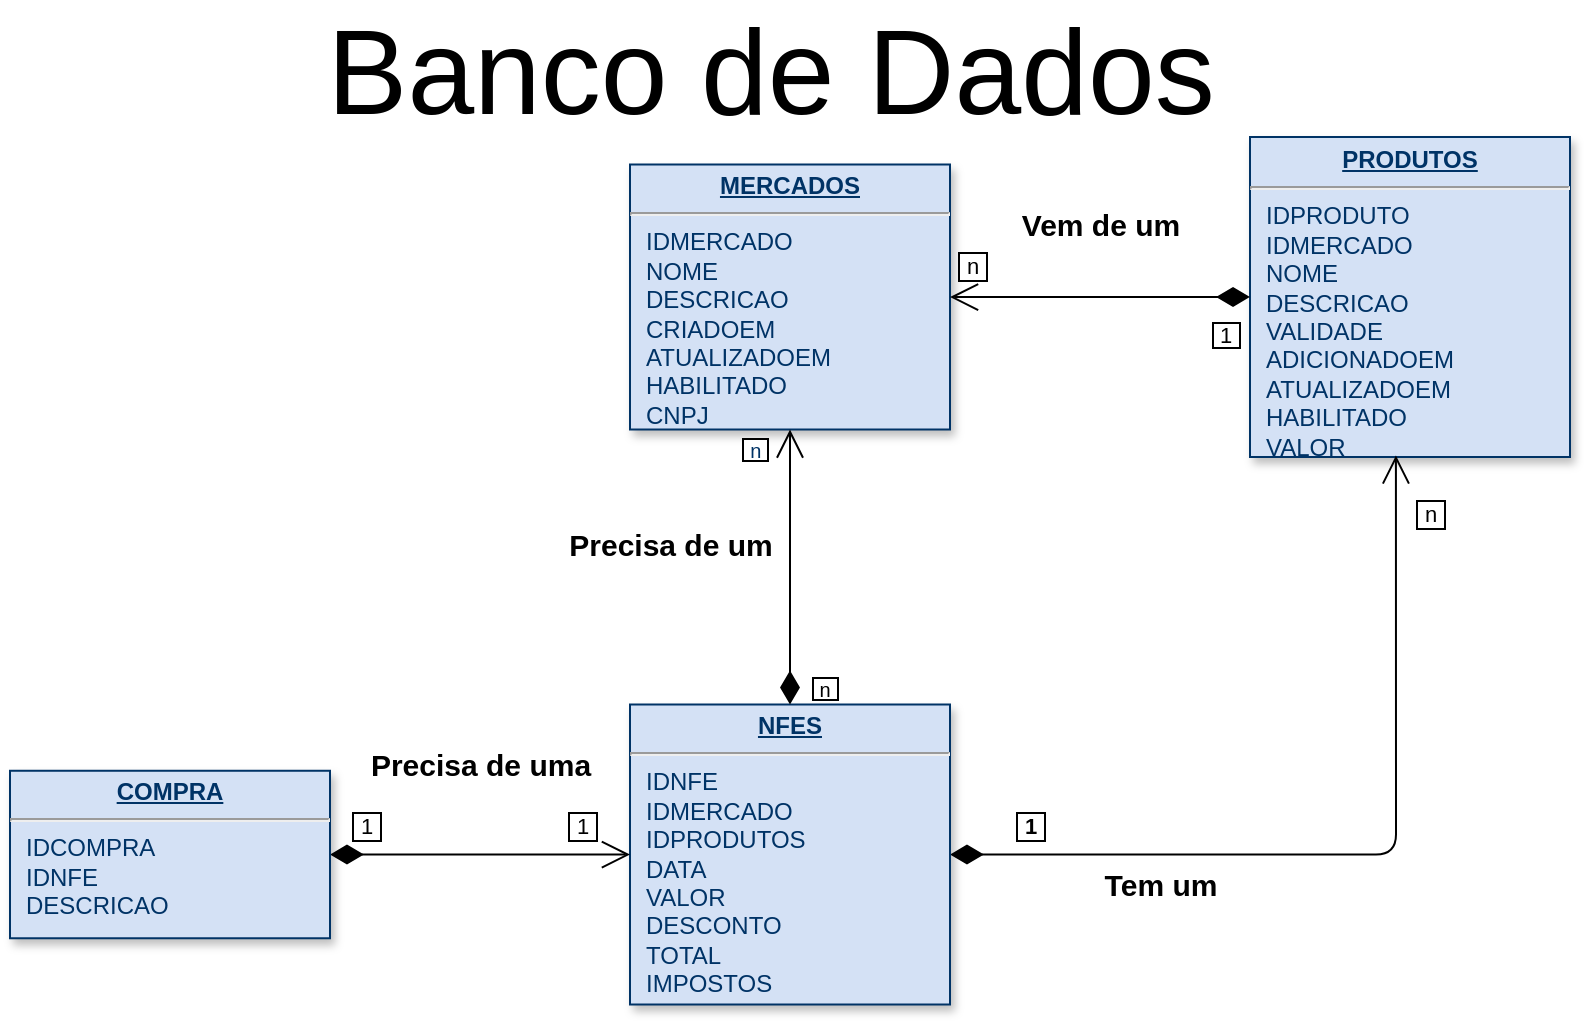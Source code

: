 <mxfile version="15.7.0" type="github">
  <diagram name="Page-1" id="efa7a0a1-bf9b-a30e-e6df-94a7791c09e9">
    <mxGraphModel dx="1422" dy="790" grid="1" gridSize="10" guides="1" tooltips="1" connect="1" arrows="1" fold="1" page="1" pageScale="1" pageWidth="1169" pageHeight="827" background="none" math="0" shadow="0">
      <root>
        <mxCell id="0" />
        <mxCell id="1" parent="0" />
        <mxCell id="20" value="&lt;p style=&quot;margin: 0px ; margin-top: 4px ; text-align: center ; text-decoration: underline&quot;&gt;&lt;strong&gt;MERCADOS&lt;/strong&gt;&lt;/p&gt;&lt;hr&gt;&lt;p style=&quot;margin: 0px ; margin-left: 8px&quot;&gt;IDMERCADO&lt;/p&gt;&lt;p style=&quot;margin: 0px ; margin-left: 8px&quot;&gt;NOME&lt;/p&gt;&lt;p style=&quot;margin: 0px ; margin-left: 8px&quot;&gt;DESCRICAO&lt;/p&gt;&lt;p style=&quot;margin: 0px ; margin-left: 8px&quot;&gt;CRIADOEM&lt;/p&gt;&lt;p style=&quot;margin: 0px ; margin-left: 8px&quot;&gt;ATUALIZADOEM&lt;/p&gt;&lt;p style=&quot;margin: 0px ; margin-left: 8px&quot;&gt;HABILITADO&lt;/p&gt;&lt;p style=&quot;margin: 0px ; margin-left: 8px&quot;&gt;CNPJ&lt;/p&gt;" style="verticalAlign=top;align=left;overflow=fill;fontSize=12;fontFamily=Helvetica;html=1;strokeColor=#003366;shadow=1;fillColor=#D4E1F5;fontColor=#003366" parent="1" vertex="1">
          <mxGeometry x="320" y="86.25" width="160" height="132.5" as="geometry" />
        </mxCell>
        <mxCell id="21" value="&lt;p style=&quot;margin: 0px ; margin-top: 4px ; text-align: center ; text-decoration: underline&quot;&gt;&lt;b&gt;PRODUTOS&lt;/b&gt;&lt;/p&gt;&lt;hr&gt;&lt;p style=&quot;margin: 0px ; margin-left: 8px&quot;&gt;IDPRODUTO&lt;/p&gt;&lt;p style=&quot;margin: 0px ; margin-left: 8px&quot;&gt;IDMERCADO&lt;/p&gt;&lt;p style=&quot;margin: 0px ; margin-left: 8px&quot;&gt;NOME&lt;/p&gt;&lt;p style=&quot;margin: 0px ; margin-left: 8px&quot;&gt;DESCRICAO&lt;/p&gt;&lt;p style=&quot;margin: 0px ; margin-left: 8px&quot;&gt;VALIDADE&lt;/p&gt;&lt;p style=&quot;margin: 0px ; margin-left: 8px&quot;&gt;ADICIONADOEM&lt;/p&gt;&lt;p style=&quot;margin: 0px ; margin-left: 8px&quot;&gt;ATUALIZADOEM&lt;/p&gt;&lt;p style=&quot;margin: 0px ; margin-left: 8px&quot;&gt;HABILITADO&lt;/p&gt;&lt;p style=&quot;margin: 0px ; margin-left: 8px&quot;&gt;VALOR&lt;/p&gt;" style="verticalAlign=top;align=left;overflow=fill;fontSize=12;fontFamily=Helvetica;html=1;strokeColor=#003366;shadow=1;fillColor=#D4E1F5;fontColor=#003366" parent="1" vertex="1">
          <mxGeometry x="630" y="72.5" width="160" height="160" as="geometry" />
        </mxCell>
        <mxCell id="GT8LUFrGEINmKve7cFLD-122" value="" style="edgeStyle=orthogonalEdgeStyle;rounded=1;orthogonalLoop=1;jettySize=auto;entryX=0.456;entryY=0.995;entryDx=0;entryDy=0;entryPerimeter=0;labelBorderColor=default;fontColor=#003366;startArrow=diamondThin;startFill=1;verticalAlign=bottom;align=left;endSize=12;startSize=14;endArrow=open;endFill=0;" parent="1" source="24" target="21" edge="1">
          <mxGeometry relative="1" as="geometry" />
        </mxCell>
        <mxCell id="GT8LUFrGEINmKve7cFLD-123" value="&amp;nbsp;1&amp;nbsp;" style="edgeLabel;html=1;align=center;verticalAlign=middle;resizable=0;points=[];fontColor=default;fontStyle=1;labelBorderColor=default;" parent="GT8LUFrGEINmKve7cFLD-122" vertex="1" connectable="0">
          <mxGeometry x="-0.646" y="2" relative="1" as="geometry">
            <mxPoint x="-35" y="-13" as="offset" />
          </mxGeometry>
        </mxCell>
        <mxCell id="GT8LUFrGEINmKve7cFLD-124" value="&amp;nbsp;n&amp;nbsp;" style="edgeLabel;html=1;align=center;verticalAlign=middle;resizable=0;points=[];fontColor=default;labelBorderColor=default;" parent="GT8LUFrGEINmKve7cFLD-122" vertex="1" connectable="0">
          <mxGeometry x="0.851" y="-1" relative="1" as="geometry">
            <mxPoint x="16" y="-3" as="offset" />
          </mxGeometry>
        </mxCell>
        <mxCell id="24" value="&lt;p style=&quot;margin: 0px ; margin-top: 4px ; text-align: center ; text-decoration: underline&quot;&gt;&lt;strong&gt;NFES&lt;/strong&gt;&lt;/p&gt;&lt;hr&gt;&lt;p style=&quot;margin: 0px ; margin-left: 8px&quot;&gt;IDNFE&lt;/p&gt;&lt;p style=&quot;margin: 0px ; margin-left: 8px&quot;&gt;IDMERCADO&lt;/p&gt;&lt;p style=&quot;margin: 0px ; margin-left: 8px&quot;&gt;IDPRODUTOS&lt;/p&gt;&lt;p style=&quot;margin: 0px ; margin-left: 8px&quot;&gt;DATA&lt;/p&gt;&lt;p style=&quot;margin: 0px ; margin-left: 8px&quot;&gt;VALOR&lt;/p&gt;&lt;p style=&quot;margin: 0px ; margin-left: 8px&quot;&gt;DESCONTO&lt;/p&gt;&lt;p style=&quot;margin: 0px ; margin-left: 8px&quot;&gt;TOTAL&lt;/p&gt;&lt;p style=&quot;margin: 0px ; margin-left: 8px&quot;&gt;IMPOSTOS&lt;/p&gt;" style="verticalAlign=top;align=left;overflow=fill;fontSize=12;fontFamily=Helvetica;html=1;strokeColor=#003366;shadow=1;fillColor=#D4E1F5;fontColor=#003366" parent="1" vertex="1">
          <mxGeometry x="320.0" y="356.25" width="160" height="150" as="geometry" />
        </mxCell>
        <mxCell id="87" value="" style="endArrow=open;startArrow=diamondThin;startFill=1;edgeStyle=orthogonalEdgeStyle;shadow=0;sketch=0;endSize=12;startSize=14;" parent="1" source="24" target="20" edge="1">
          <mxGeometry x="629.36" y="265" as="geometry">
            <mxPoint x="789.36" y="265" as="sourcePoint" />
            <mxPoint x="629.36" y="265" as="targetPoint" />
          </mxGeometry>
        </mxCell>
        <mxCell id="88" value=" n " style="resizable=0;align=left;verticalAlign=top;labelBackgroundColor=default;fontSize=10;strokeColor=#003366;shadow=1;fillColor=#D4E1F5;fontColor=default;labelBorderColor=default;" parent="87" connectable="0" vertex="1">
          <mxGeometry x="-1" relative="1" as="geometry">
            <mxPoint x="10" y="-20" as="offset" />
          </mxGeometry>
        </mxCell>
        <mxCell id="89" value=" n " style="resizable=0;align=right;verticalAlign=top;labelBackgroundColor=#ffffff;fontSize=10;strokeColor=#003366;shadow=1;fillColor=#D4E1F5;fontColor=#003366;labelBorderColor=default;" parent="87" connectable="0" vertex="1">
          <mxGeometry x="1" relative="1" as="geometry">
            <mxPoint x="-10" y="-2" as="offset" />
          </mxGeometry>
        </mxCell>
        <mxCell id="103" value=" 1 " style="endArrow=open;endSize=12;startArrow=diamondThin;startSize=14;startFill=1;edgeStyle=orthogonalEdgeStyle;align=left;verticalAlign=bottom;labelBorderColor=default;fontColor=default;labelBackgroundColor=default;" parent="1" source="21" target="20" edge="1">
          <mxGeometry x="-0.734" y="28" relative="1" as="geometry">
            <mxPoint x="190" y="575" as="sourcePoint" />
            <mxPoint x="350" y="575" as="targetPoint" />
            <mxPoint as="offset" />
          </mxGeometry>
        </mxCell>
        <mxCell id="GT8LUFrGEINmKve7cFLD-127" value="&amp;nbsp;n&amp;nbsp;" style="edgeLabel;html=1;align=center;verticalAlign=middle;resizable=0;points=[];fontColor=default;labelBorderColor=default;labelBackgroundColor=default;" parent="103" vertex="1" connectable="0">
          <mxGeometry x="0.835" y="-1" relative="1" as="geometry">
            <mxPoint x="-2" y="-15" as="offset" />
          </mxGeometry>
        </mxCell>
        <mxCell id="GT8LUFrGEINmKve7cFLD-121" value="" style="edgeStyle=orthogonalEdgeStyle;rounded=0;orthogonalLoop=1;jettySize=auto;html=1;labelBorderColor=default;fontColor=#003366;startArrow=diamondThin;startFill=1;endSize=12;startSize=14;endArrow=open;endFill=0;" parent="1" source="GT8LUFrGEINmKve7cFLD-116" target="24" edge="1">
          <mxGeometry relative="1" as="geometry" />
        </mxCell>
        <mxCell id="GT8LUFrGEINmKve7cFLD-125" value="&amp;nbsp;1&amp;nbsp;" style="edgeLabel;html=1;align=center;verticalAlign=middle;resizable=0;points=[];fontColor=default;labelBorderColor=default;" parent="GT8LUFrGEINmKve7cFLD-121" vertex="1" connectable="0">
          <mxGeometry x="0.673" y="-1" relative="1" as="geometry">
            <mxPoint y="-16" as="offset" />
          </mxGeometry>
        </mxCell>
        <mxCell id="GT8LUFrGEINmKve7cFLD-126" value="&amp;nbsp;1&amp;nbsp;" style="edgeLabel;html=1;align=center;verticalAlign=middle;resizable=0;points=[];fontColor=default;labelBorderColor=default;" parent="GT8LUFrGEINmKve7cFLD-121" vertex="1" connectable="0">
          <mxGeometry x="-0.71" y="1" relative="1" as="geometry">
            <mxPoint x="-4" y="-14" as="offset" />
          </mxGeometry>
        </mxCell>
        <mxCell id="GT8LUFrGEINmKve7cFLD-116" value="&lt;p style=&quot;margin: 0px ; margin-top: 4px ; text-align: center ; text-decoration: underline&quot;&gt;&lt;b&gt;COMPRA&lt;/b&gt;&lt;/p&gt;&lt;hr&gt;&lt;p style=&quot;margin: 0px ; margin-left: 8px&quot;&gt;IDCOMPRA&lt;/p&gt;&lt;p style=&quot;margin: 0px ; margin-left: 8px&quot;&gt;IDNFE&lt;/p&gt;&lt;p style=&quot;margin: 0px ; margin-left: 8px&quot;&gt;DESCRICAO&lt;/p&gt;" style="verticalAlign=top;align=left;overflow=fill;fontSize=12;fontFamily=Helvetica;html=1;strokeColor=#003366;shadow=1;fillColor=#D4E1F5;fontColor=#003366" parent="1" vertex="1">
          <mxGeometry x="10" y="389.38" width="160" height="83.75" as="geometry" />
        </mxCell>
        <mxCell id="yjY0CTvoYEkaF2KikqQK-103" value="&lt;b&gt;&lt;font style=&quot;font-size: 15px&quot;&gt;Precisa de uma&lt;/font&gt;&lt;/b&gt;" style="text;html=1;align=center;verticalAlign=middle;resizable=0;points=[];autosize=1;strokeColor=none;fillColor=none;" parent="1" vertex="1">
          <mxGeometry x="180" y="376.25" width="130" height="20" as="geometry" />
        </mxCell>
        <mxCell id="yjY0CTvoYEkaF2KikqQK-104" value="&lt;b&gt;Tem um&lt;/b&gt;" style="text;html=1;align=center;verticalAlign=middle;resizable=0;points=[];autosize=1;strokeColor=none;fillColor=none;fontSize=15;" parent="1" vertex="1">
          <mxGeometry x="550" y="436.25" width="70" height="20" as="geometry" />
        </mxCell>
        <mxCell id="yjY0CTvoYEkaF2KikqQK-105" value="&lt;b&gt;Vem de um&lt;/b&gt;" style="text;html=1;align=center;verticalAlign=middle;resizable=0;points=[];autosize=1;strokeColor=none;fillColor=none;fontSize=15;" parent="1" vertex="1">
          <mxGeometry x="510" y="106.25" width="90" height="20" as="geometry" />
        </mxCell>
        <mxCell id="yjY0CTvoYEkaF2KikqQK-106" value="&lt;b&gt;Precisa de um&lt;/b&gt;" style="text;html=1;align=center;verticalAlign=middle;resizable=0;points=[];autosize=1;strokeColor=none;fillColor=none;fontSize=15;" parent="1" vertex="1">
          <mxGeometry x="280" y="266.25" width="120" height="20" as="geometry" />
        </mxCell>
        <mxCell id="yjY0CTvoYEkaF2KikqQK-107" value="&lt;font style=&quot;font-size: 60px&quot;&gt;Banco de Dados&lt;/font&gt;" style="text;html=1;align=center;verticalAlign=middle;resizable=0;points=[];autosize=1;fontSize=15;" parent="1" vertex="1">
          <mxGeometry x="160" y="20" width="460" height="40" as="geometry" />
        </mxCell>
      </root>
    </mxGraphModel>
  </diagram>
</mxfile>

